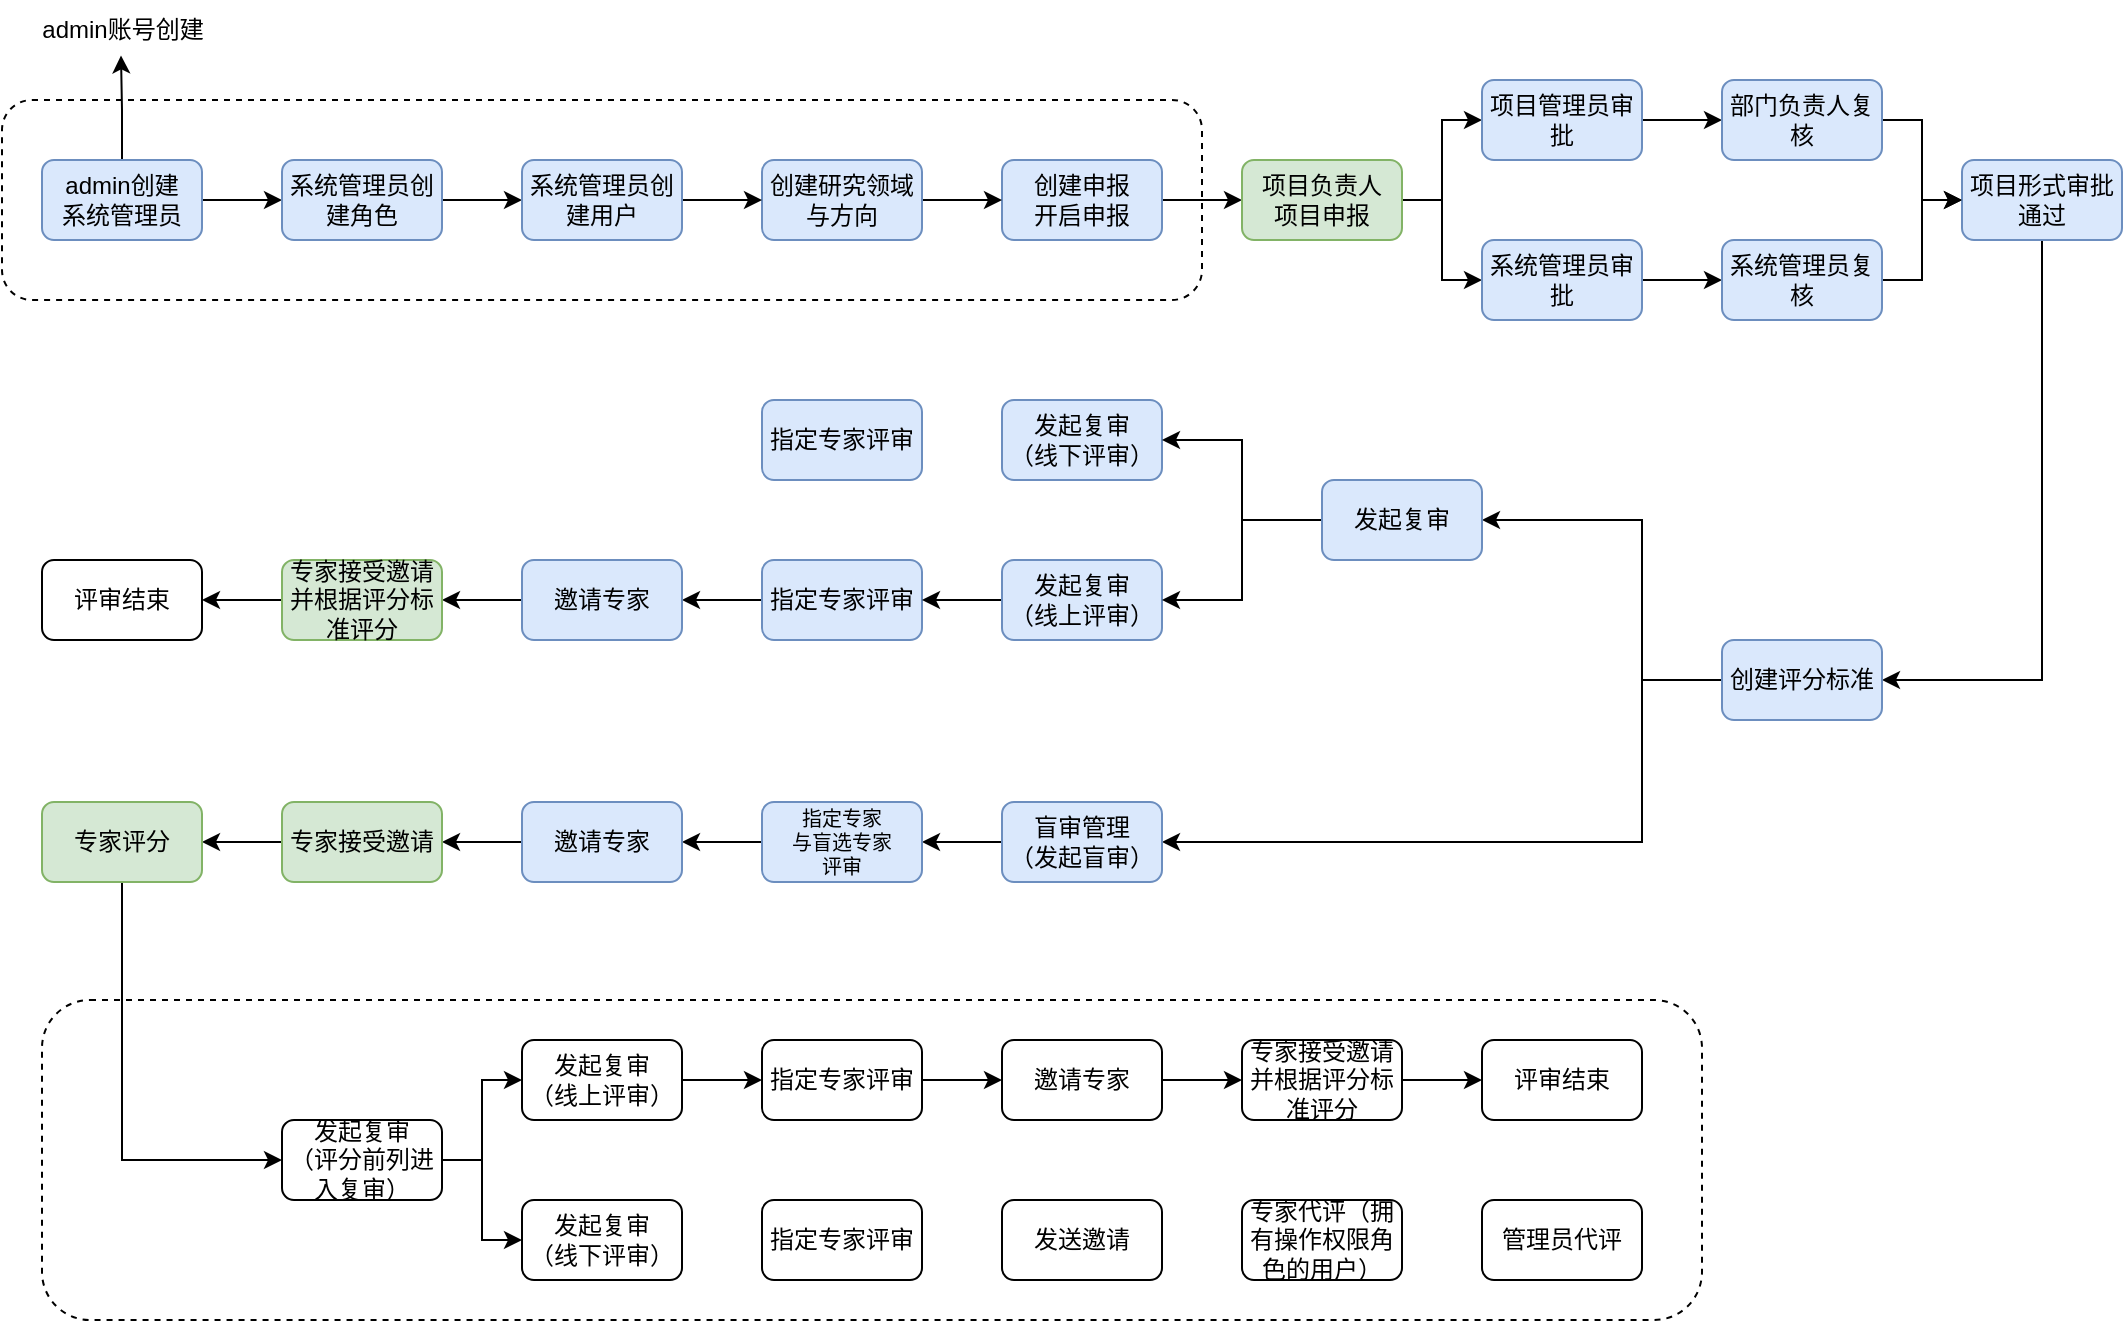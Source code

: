 <mxfile version="21.6.9" type="github">
  <diagram name="第 1 页" id="8AalZhf0SuC_jpaXCOYt">
    <mxGraphModel dx="1207" dy="667" grid="1" gridSize="10" guides="1" tooltips="1" connect="1" arrows="1" fold="1" page="1" pageScale="1" pageWidth="4681" pageHeight="3300" math="0" shadow="0">
      <root>
        <mxCell id="0" />
        <mxCell id="1" parent="0" />
        <mxCell id="mLf53-jrDhpxrXsrKtnD-136" value="" style="rounded=1;whiteSpace=wrap;html=1;dashed=1;" vertex="1" parent="1">
          <mxGeometry x="200" y="580" width="830" height="160" as="geometry" />
        </mxCell>
        <mxCell id="mLf53-jrDhpxrXsrKtnD-4" value="" style="rounded=1;whiteSpace=wrap;html=1;dashed=1;" vertex="1" parent="1">
          <mxGeometry x="180" y="130" width="600" height="100" as="geometry" />
        </mxCell>
        <mxCell id="mLf53-jrDhpxrXsrKtnD-6" style="edgeStyle=orthogonalEdgeStyle;rounded=0;orthogonalLoop=1;jettySize=auto;html=1;exitX=1;exitY=0.5;exitDx=0;exitDy=0;entryX=0;entryY=0.5;entryDx=0;entryDy=0;" edge="1" parent="1" source="mLf53-jrDhpxrXsrKtnD-1" target="mLf53-jrDhpxrXsrKtnD-2">
          <mxGeometry relative="1" as="geometry" />
        </mxCell>
        <mxCell id="mLf53-jrDhpxrXsrKtnD-15" style="edgeStyle=orthogonalEdgeStyle;rounded=0;orthogonalLoop=1;jettySize=auto;html=1;exitX=0.5;exitY=0;exitDx=0;exitDy=0;entryX=0.495;entryY=0.924;entryDx=0;entryDy=0;entryPerimeter=0;" edge="1" parent="1" source="mLf53-jrDhpxrXsrKtnD-1" target="mLf53-jrDhpxrXsrKtnD-5">
          <mxGeometry relative="1" as="geometry" />
        </mxCell>
        <mxCell id="mLf53-jrDhpxrXsrKtnD-1" value="admin创建&lt;br&gt;系统管理员" style="rounded=1;whiteSpace=wrap;html=1;fillColor=#dae8fc;strokeColor=#6c8ebf;" vertex="1" parent="1">
          <mxGeometry x="200" y="160" width="80" height="40" as="geometry" />
        </mxCell>
        <mxCell id="mLf53-jrDhpxrXsrKtnD-10" style="edgeStyle=orthogonalEdgeStyle;rounded=0;orthogonalLoop=1;jettySize=auto;html=1;exitX=1;exitY=0.5;exitDx=0;exitDy=0;" edge="1" parent="1" source="mLf53-jrDhpxrXsrKtnD-2" target="mLf53-jrDhpxrXsrKtnD-9">
          <mxGeometry relative="1" as="geometry" />
        </mxCell>
        <mxCell id="mLf53-jrDhpxrXsrKtnD-2" value="系统管理员创建角色" style="rounded=1;whiteSpace=wrap;html=1;fillColor=#dae8fc;strokeColor=#6c8ebf;" vertex="1" parent="1">
          <mxGeometry x="320" y="160" width="80" height="40" as="geometry" />
        </mxCell>
        <mxCell id="mLf53-jrDhpxrXsrKtnD-13" style="edgeStyle=orthogonalEdgeStyle;rounded=0;orthogonalLoop=1;jettySize=auto;html=1;exitX=1;exitY=0.5;exitDx=0;exitDy=0;entryX=0;entryY=0.5;entryDx=0;entryDy=0;" edge="1" parent="1" source="mLf53-jrDhpxrXsrKtnD-3" target="mLf53-jrDhpxrXsrKtnD-7">
          <mxGeometry relative="1" as="geometry" />
        </mxCell>
        <mxCell id="mLf53-jrDhpxrXsrKtnD-3" value="创建申报&lt;br&gt;开启申报" style="rounded=1;whiteSpace=wrap;html=1;fillColor=#dae8fc;strokeColor=#6c8ebf;" vertex="1" parent="1">
          <mxGeometry x="680" y="160" width="80" height="40" as="geometry" />
        </mxCell>
        <mxCell id="mLf53-jrDhpxrXsrKtnD-5" value="admin账号创建" style="text;html=1;align=center;verticalAlign=middle;resizable=0;points=[];autosize=1;strokeColor=none;fillColor=none;" vertex="1" parent="1">
          <mxGeometry x="190" y="80" width="100" height="30" as="geometry" />
        </mxCell>
        <mxCell id="mLf53-jrDhpxrXsrKtnD-48" style="edgeStyle=orthogonalEdgeStyle;rounded=0;orthogonalLoop=1;jettySize=auto;html=1;exitX=1;exitY=0.5;exitDx=0;exitDy=0;entryX=0;entryY=0.5;entryDx=0;entryDy=0;" edge="1" parent="1" source="mLf53-jrDhpxrXsrKtnD-7" target="mLf53-jrDhpxrXsrKtnD-17">
          <mxGeometry relative="1" as="geometry" />
        </mxCell>
        <mxCell id="mLf53-jrDhpxrXsrKtnD-49" style="edgeStyle=orthogonalEdgeStyle;rounded=0;orthogonalLoop=1;jettySize=auto;html=1;exitX=1;exitY=0.5;exitDx=0;exitDy=0;entryX=0;entryY=0.5;entryDx=0;entryDy=0;" edge="1" parent="1" source="mLf53-jrDhpxrXsrKtnD-7" target="mLf53-jrDhpxrXsrKtnD-35">
          <mxGeometry relative="1" as="geometry" />
        </mxCell>
        <mxCell id="mLf53-jrDhpxrXsrKtnD-7" value="项目负责人&lt;br&gt;项目申报" style="rounded=1;whiteSpace=wrap;html=1;fillColor=#d5e8d4;strokeColor=#82b366;" vertex="1" parent="1">
          <mxGeometry x="800" y="160" width="80" height="40" as="geometry" />
        </mxCell>
        <mxCell id="mLf53-jrDhpxrXsrKtnD-12" style="edgeStyle=orthogonalEdgeStyle;rounded=0;orthogonalLoop=1;jettySize=auto;html=1;exitX=1;exitY=0.5;exitDx=0;exitDy=0;" edge="1" parent="1" source="mLf53-jrDhpxrXsrKtnD-8" target="mLf53-jrDhpxrXsrKtnD-3">
          <mxGeometry relative="1" as="geometry" />
        </mxCell>
        <mxCell id="mLf53-jrDhpxrXsrKtnD-8" value="创建研究领域与方向" style="rounded=1;whiteSpace=wrap;html=1;fillColor=#dae8fc;strokeColor=#6c8ebf;" vertex="1" parent="1">
          <mxGeometry x="560" y="160" width="80" height="40" as="geometry" />
        </mxCell>
        <mxCell id="mLf53-jrDhpxrXsrKtnD-11" style="edgeStyle=orthogonalEdgeStyle;rounded=0;orthogonalLoop=1;jettySize=auto;html=1;exitX=1;exitY=0.5;exitDx=0;exitDy=0;entryX=0;entryY=0.5;entryDx=0;entryDy=0;" edge="1" parent="1" source="mLf53-jrDhpxrXsrKtnD-9" target="mLf53-jrDhpxrXsrKtnD-8">
          <mxGeometry relative="1" as="geometry" />
        </mxCell>
        <mxCell id="mLf53-jrDhpxrXsrKtnD-9" value="系统管理员创建用户" style="rounded=1;whiteSpace=wrap;html=1;fillColor=#dae8fc;strokeColor=#6c8ebf;" vertex="1" parent="1">
          <mxGeometry x="440" y="160" width="80" height="40" as="geometry" />
        </mxCell>
        <mxCell id="mLf53-jrDhpxrXsrKtnD-50" style="edgeStyle=orthogonalEdgeStyle;rounded=0;orthogonalLoop=1;jettySize=auto;html=1;exitX=1;exitY=0.5;exitDx=0;exitDy=0;" edge="1" parent="1" source="mLf53-jrDhpxrXsrKtnD-17" target="mLf53-jrDhpxrXsrKtnD-18">
          <mxGeometry relative="1" as="geometry" />
        </mxCell>
        <mxCell id="mLf53-jrDhpxrXsrKtnD-17" value="项目管理员审批" style="rounded=1;whiteSpace=wrap;html=1;fillColor=#dae8fc;strokeColor=#6c8ebf;" vertex="1" parent="1">
          <mxGeometry x="920" y="120" width="80" height="40" as="geometry" />
        </mxCell>
        <mxCell id="mLf53-jrDhpxrXsrKtnD-52" style="edgeStyle=orthogonalEdgeStyle;rounded=0;orthogonalLoop=1;jettySize=auto;html=1;exitX=1;exitY=0.5;exitDx=0;exitDy=0;entryX=0;entryY=0.5;entryDx=0;entryDy=0;" edge="1" parent="1" source="mLf53-jrDhpxrXsrKtnD-18" target="mLf53-jrDhpxrXsrKtnD-19">
          <mxGeometry relative="1" as="geometry" />
        </mxCell>
        <mxCell id="mLf53-jrDhpxrXsrKtnD-18" value="部门负责人复核" style="rounded=1;whiteSpace=wrap;html=1;fillColor=#dae8fc;strokeColor=#6c8ebf;" vertex="1" parent="1">
          <mxGeometry x="1040" y="120" width="80" height="40" as="geometry" />
        </mxCell>
        <mxCell id="mLf53-jrDhpxrXsrKtnD-54" style="edgeStyle=orthogonalEdgeStyle;rounded=0;orthogonalLoop=1;jettySize=auto;html=1;exitX=0.5;exitY=1;exitDx=0;exitDy=0;entryX=1;entryY=0.5;entryDx=0;entryDy=0;" edge="1" parent="1" source="mLf53-jrDhpxrXsrKtnD-19" target="mLf53-jrDhpxrXsrKtnD-23">
          <mxGeometry relative="1" as="geometry" />
        </mxCell>
        <mxCell id="mLf53-jrDhpxrXsrKtnD-19" value="项目形式审批通过" style="rounded=1;whiteSpace=wrap;html=1;fillColor=#dae8fc;strokeColor=#6c8ebf;" vertex="1" parent="1">
          <mxGeometry x="1160" y="160" width="80" height="40" as="geometry" />
        </mxCell>
        <mxCell id="mLf53-jrDhpxrXsrKtnD-56" style="edgeStyle=orthogonalEdgeStyle;rounded=0;orthogonalLoop=1;jettySize=auto;html=1;exitX=0;exitY=0.5;exitDx=0;exitDy=0;entryX=1;entryY=0.5;entryDx=0;entryDy=0;" edge="1" parent="1" source="mLf53-jrDhpxrXsrKtnD-23" target="mLf53-jrDhpxrXsrKtnD-34">
          <mxGeometry relative="1" as="geometry">
            <Array as="points">
              <mxPoint x="1000" y="420" />
              <mxPoint x="1000" y="501" />
            </Array>
          </mxGeometry>
        </mxCell>
        <mxCell id="mLf53-jrDhpxrXsrKtnD-75" style="edgeStyle=orthogonalEdgeStyle;rounded=0;orthogonalLoop=1;jettySize=auto;html=1;exitX=0;exitY=0.5;exitDx=0;exitDy=0;entryX=1;entryY=0.5;entryDx=0;entryDy=0;" edge="1" parent="1" source="mLf53-jrDhpxrXsrKtnD-23" target="mLf53-jrDhpxrXsrKtnD-74">
          <mxGeometry relative="1" as="geometry">
            <Array as="points">
              <mxPoint x="1000" y="420" />
              <mxPoint x="1000" y="340" />
            </Array>
          </mxGeometry>
        </mxCell>
        <mxCell id="mLf53-jrDhpxrXsrKtnD-23" value="创建评分标准" style="rounded=1;whiteSpace=wrap;html=1;fillColor=#dae8fc;strokeColor=#6c8ebf;" vertex="1" parent="1">
          <mxGeometry x="1040" y="400" width="80" height="40" as="geometry" />
        </mxCell>
        <mxCell id="mLf53-jrDhpxrXsrKtnD-71" style="edgeStyle=orthogonalEdgeStyle;rounded=0;orthogonalLoop=1;jettySize=auto;html=1;exitX=0;exitY=0.5;exitDx=0;exitDy=0;entryX=1;entryY=0.5;entryDx=0;entryDy=0;" edge="1" parent="1" source="mLf53-jrDhpxrXsrKtnD-24" target="mLf53-jrDhpxrXsrKtnD-64">
          <mxGeometry relative="1" as="geometry" />
        </mxCell>
        <mxCell id="mLf53-jrDhpxrXsrKtnD-24" value="指定专家评审" style="rounded=1;whiteSpace=wrap;html=1;fillColor=#dae8fc;strokeColor=#6c8ebf;" vertex="1" parent="1">
          <mxGeometry x="560" y="360" width="80" height="40" as="geometry" />
        </mxCell>
        <mxCell id="mLf53-jrDhpxrXsrKtnD-59" style="edgeStyle=orthogonalEdgeStyle;rounded=0;orthogonalLoop=1;jettySize=auto;html=1;exitX=0;exitY=0.5;exitDx=0;exitDy=0;entryX=1;entryY=0.5;entryDx=0;entryDy=0;" edge="1" parent="1" source="mLf53-jrDhpxrXsrKtnD-33" target="mLf53-jrDhpxrXsrKtnD-24">
          <mxGeometry relative="1" as="geometry" />
        </mxCell>
        <mxCell id="mLf53-jrDhpxrXsrKtnD-33" value="发起复审&lt;br&gt;（线上评审）" style="rounded=1;whiteSpace=wrap;html=1;fillColor=#dae8fc;strokeColor=#6c8ebf;" vertex="1" parent="1">
          <mxGeometry x="680" y="360" width="80" height="40" as="geometry" />
        </mxCell>
        <mxCell id="mLf53-jrDhpxrXsrKtnD-62" style="edgeStyle=orthogonalEdgeStyle;rounded=0;orthogonalLoop=1;jettySize=auto;html=1;exitX=0;exitY=0.5;exitDx=0;exitDy=0;entryX=1;entryY=0.5;entryDx=0;entryDy=0;" edge="1" parent="1" source="mLf53-jrDhpxrXsrKtnD-34" target="mLf53-jrDhpxrXsrKtnD-61">
          <mxGeometry relative="1" as="geometry" />
        </mxCell>
        <mxCell id="mLf53-jrDhpxrXsrKtnD-34" value="盲审管理&lt;br&gt;（发起盲审）" style="rounded=1;whiteSpace=wrap;html=1;fillColor=#dae8fc;strokeColor=#6c8ebf;" vertex="1" parent="1">
          <mxGeometry x="680" y="481" width="80" height="40" as="geometry" />
        </mxCell>
        <mxCell id="mLf53-jrDhpxrXsrKtnD-51" style="edgeStyle=orthogonalEdgeStyle;rounded=0;orthogonalLoop=1;jettySize=auto;html=1;exitX=1;exitY=0.5;exitDx=0;exitDy=0;entryX=0;entryY=0.5;entryDx=0;entryDy=0;" edge="1" parent="1" source="mLf53-jrDhpxrXsrKtnD-35" target="mLf53-jrDhpxrXsrKtnD-38">
          <mxGeometry relative="1" as="geometry" />
        </mxCell>
        <mxCell id="mLf53-jrDhpxrXsrKtnD-35" value="系统管理员审批" style="rounded=1;whiteSpace=wrap;html=1;fillColor=#dae8fc;strokeColor=#6c8ebf;" vertex="1" parent="1">
          <mxGeometry x="920" y="200" width="80" height="40" as="geometry" />
        </mxCell>
        <mxCell id="mLf53-jrDhpxrXsrKtnD-53" style="edgeStyle=orthogonalEdgeStyle;rounded=0;orthogonalLoop=1;jettySize=auto;html=1;exitX=1;exitY=0.5;exitDx=0;exitDy=0;entryX=0;entryY=0.5;entryDx=0;entryDy=0;" edge="1" parent="1" source="mLf53-jrDhpxrXsrKtnD-38" target="mLf53-jrDhpxrXsrKtnD-19">
          <mxGeometry relative="1" as="geometry" />
        </mxCell>
        <mxCell id="mLf53-jrDhpxrXsrKtnD-38" value="系统管理员复核" style="rounded=1;whiteSpace=wrap;html=1;fillColor=#dae8fc;strokeColor=#6c8ebf;" vertex="1" parent="1">
          <mxGeometry x="1040" y="200" width="80" height="40" as="geometry" />
        </mxCell>
        <mxCell id="mLf53-jrDhpxrXsrKtnD-96" style="edgeStyle=orthogonalEdgeStyle;rounded=0;orthogonalLoop=1;jettySize=auto;html=1;exitX=0;exitY=0.5;exitDx=0;exitDy=0;entryX=1;entryY=0.5;entryDx=0;entryDy=0;" edge="1" parent="1" source="mLf53-jrDhpxrXsrKtnD-61" target="mLf53-jrDhpxrXsrKtnD-65">
          <mxGeometry relative="1" as="geometry" />
        </mxCell>
        <mxCell id="mLf53-jrDhpxrXsrKtnD-61" value="指定专家&lt;br style=&quot;font-size: 10px;&quot;&gt;与盲选专家&lt;br style=&quot;font-size: 10px;&quot;&gt;评审" style="rounded=1;whiteSpace=wrap;html=1;fontSize=10;fillColor=#dae8fc;strokeColor=#6c8ebf;" vertex="1" parent="1">
          <mxGeometry x="560" y="481" width="80" height="40" as="geometry" />
        </mxCell>
        <mxCell id="mLf53-jrDhpxrXsrKtnD-70" style="edgeStyle=orthogonalEdgeStyle;rounded=0;orthogonalLoop=1;jettySize=auto;html=1;exitX=0;exitY=0.5;exitDx=0;exitDy=0;entryX=1;entryY=0.5;entryDx=0;entryDy=0;" edge="1" parent="1" source="mLf53-jrDhpxrXsrKtnD-64" target="mLf53-jrDhpxrXsrKtnD-66">
          <mxGeometry relative="1" as="geometry" />
        </mxCell>
        <mxCell id="mLf53-jrDhpxrXsrKtnD-64" value="邀请专家" style="rounded=1;whiteSpace=wrap;html=1;fillColor=#dae8fc;strokeColor=#6c8ebf;" vertex="1" parent="1">
          <mxGeometry x="440" y="360" width="80" height="40" as="geometry" />
        </mxCell>
        <mxCell id="mLf53-jrDhpxrXsrKtnD-97" style="edgeStyle=orthogonalEdgeStyle;rounded=0;orthogonalLoop=1;jettySize=auto;html=1;exitX=0;exitY=0.5;exitDx=0;exitDy=0;entryX=1;entryY=0.5;entryDx=0;entryDy=0;" edge="1" parent="1" source="mLf53-jrDhpxrXsrKtnD-65" target="mLf53-jrDhpxrXsrKtnD-67">
          <mxGeometry relative="1" as="geometry" />
        </mxCell>
        <mxCell id="mLf53-jrDhpxrXsrKtnD-65" value="邀请专家" style="rounded=1;whiteSpace=wrap;html=1;fillColor=#dae8fc;strokeColor=#6c8ebf;" vertex="1" parent="1">
          <mxGeometry x="440" y="481" width="80" height="40" as="geometry" />
        </mxCell>
        <mxCell id="mLf53-jrDhpxrXsrKtnD-69" style="edgeStyle=orthogonalEdgeStyle;rounded=0;orthogonalLoop=1;jettySize=auto;html=1;exitX=0;exitY=0.5;exitDx=0;exitDy=0;entryX=1;entryY=0.5;entryDx=0;entryDy=0;" edge="1" parent="1" source="mLf53-jrDhpxrXsrKtnD-66">
          <mxGeometry relative="1" as="geometry">
            <mxPoint x="280" y="380" as="targetPoint" />
          </mxGeometry>
        </mxCell>
        <mxCell id="mLf53-jrDhpxrXsrKtnD-66" value="专家接受邀请并根据评分标准评分" style="rounded=1;whiteSpace=wrap;html=1;strokeColor=#82b366;fillColor=#d5e8d4;" vertex="1" parent="1">
          <mxGeometry x="320" y="360" width="80" height="40" as="geometry" />
        </mxCell>
        <mxCell id="mLf53-jrDhpxrXsrKtnD-117" style="edgeStyle=orthogonalEdgeStyle;rounded=0;orthogonalLoop=1;jettySize=auto;html=1;exitX=0;exitY=0.5;exitDx=0;exitDy=0;" edge="1" parent="1" source="mLf53-jrDhpxrXsrKtnD-67" target="mLf53-jrDhpxrXsrKtnD-115">
          <mxGeometry relative="1" as="geometry" />
        </mxCell>
        <mxCell id="mLf53-jrDhpxrXsrKtnD-67" value="专家接受邀请" style="rounded=1;whiteSpace=wrap;html=1;strokeColor=#82b366;fillColor=#d5e8d4;" vertex="1" parent="1">
          <mxGeometry x="320" y="481" width="80" height="40" as="geometry" />
        </mxCell>
        <mxCell id="mLf53-jrDhpxrXsrKtnD-72" value="评审结束" style="rounded=1;whiteSpace=wrap;html=1;" vertex="1" parent="1">
          <mxGeometry x="200" y="360" width="80" height="40" as="geometry" />
        </mxCell>
        <mxCell id="mLf53-jrDhpxrXsrKtnD-73" value="发起复审&lt;br&gt;（线下评审）" style="rounded=1;whiteSpace=wrap;html=1;fillColor=#dae8fc;strokeColor=#6c8ebf;" vertex="1" parent="1">
          <mxGeometry x="680" y="280" width="80" height="40" as="geometry" />
        </mxCell>
        <mxCell id="mLf53-jrDhpxrXsrKtnD-76" style="edgeStyle=orthogonalEdgeStyle;rounded=0;orthogonalLoop=1;jettySize=auto;html=1;exitX=0;exitY=0.5;exitDx=0;exitDy=0;entryX=1;entryY=0.5;entryDx=0;entryDy=0;" edge="1" parent="1" source="mLf53-jrDhpxrXsrKtnD-74" target="mLf53-jrDhpxrXsrKtnD-33">
          <mxGeometry relative="1" as="geometry" />
        </mxCell>
        <mxCell id="mLf53-jrDhpxrXsrKtnD-77" style="edgeStyle=orthogonalEdgeStyle;rounded=0;orthogonalLoop=1;jettySize=auto;html=1;exitX=0;exitY=0.5;exitDx=0;exitDy=0;entryX=1;entryY=0.5;entryDx=0;entryDy=0;" edge="1" parent="1" source="mLf53-jrDhpxrXsrKtnD-74" target="mLf53-jrDhpxrXsrKtnD-73">
          <mxGeometry relative="1" as="geometry" />
        </mxCell>
        <mxCell id="mLf53-jrDhpxrXsrKtnD-74" value="发起复审" style="rounded=1;whiteSpace=wrap;html=1;fillColor=#dae8fc;strokeColor=#6c8ebf;" vertex="1" parent="1">
          <mxGeometry x="840" y="320" width="80" height="40" as="geometry" />
        </mxCell>
        <mxCell id="mLf53-jrDhpxrXsrKtnD-78" value="指定专家评审" style="rounded=1;whiteSpace=wrap;html=1;fillColor=#dae8fc;strokeColor=#6c8ebf;" vertex="1" parent="1">
          <mxGeometry x="560" y="280" width="80" height="40" as="geometry" />
        </mxCell>
        <mxCell id="mLf53-jrDhpxrXsrKtnD-116" style="edgeStyle=orthogonalEdgeStyle;rounded=0;orthogonalLoop=1;jettySize=auto;html=1;exitX=0.5;exitY=1;exitDx=0;exitDy=0;entryX=0;entryY=0.5;entryDx=0;entryDy=0;" edge="1" parent="1" source="mLf53-jrDhpxrXsrKtnD-115" target="mLf53-jrDhpxrXsrKtnD-92">
          <mxGeometry relative="1" as="geometry" />
        </mxCell>
        <mxCell id="mLf53-jrDhpxrXsrKtnD-115" value="专家评分" style="rounded=1;whiteSpace=wrap;html=1;strokeColor=#82b366;fillColor=#d5e8d4;" vertex="1" parent="1">
          <mxGeometry x="200" y="481" width="80" height="40" as="geometry" />
        </mxCell>
        <mxCell id="mLf53-jrDhpxrXsrKtnD-92" value="发起复审&lt;br&gt;（评分前列进入复审）" style="rounded=1;whiteSpace=wrap;html=1;" vertex="1" parent="1">
          <mxGeometry x="320" y="640" width="80" height="40" as="geometry" />
        </mxCell>
        <mxCell id="mLf53-jrDhpxrXsrKtnD-81" value="指定专家评审" style="rounded=1;whiteSpace=wrap;html=1;" vertex="1" parent="1">
          <mxGeometry x="560" y="600" width="80" height="40" as="geometry" />
        </mxCell>
        <mxCell id="mLf53-jrDhpxrXsrKtnD-103" style="edgeStyle=orthogonalEdgeStyle;rounded=0;orthogonalLoop=1;jettySize=auto;html=1;exitX=1;exitY=0.5;exitDx=0;exitDy=0;entryX=0;entryY=0.5;entryDx=0;entryDy=0;" edge="1" parent="1" source="mLf53-jrDhpxrXsrKtnD-83" target="mLf53-jrDhpxrXsrKtnD-81">
          <mxGeometry relative="1" as="geometry" />
        </mxCell>
        <mxCell id="mLf53-jrDhpxrXsrKtnD-83" value="发起复审&lt;br&gt;（线上评审）" style="rounded=1;whiteSpace=wrap;html=1;" vertex="1" parent="1">
          <mxGeometry x="440" y="600" width="80" height="40" as="geometry" />
        </mxCell>
        <mxCell id="mLf53-jrDhpxrXsrKtnD-112" style="edgeStyle=orthogonalEdgeStyle;rounded=0;orthogonalLoop=1;jettySize=auto;html=1;exitX=1;exitY=0.5;exitDx=0;exitDy=0;entryX=0;entryY=0.5;entryDx=0;entryDy=0;" edge="1" parent="1" source="mLf53-jrDhpxrXsrKtnD-92" target="mLf53-jrDhpxrXsrKtnD-83">
          <mxGeometry relative="1" as="geometry" />
        </mxCell>
        <mxCell id="mLf53-jrDhpxrXsrKtnD-85" value="邀请专家" style="rounded=1;whiteSpace=wrap;html=1;" vertex="1" parent="1">
          <mxGeometry x="680" y="600" width="80" height="40" as="geometry" />
        </mxCell>
        <mxCell id="mLf53-jrDhpxrXsrKtnD-104" style="edgeStyle=orthogonalEdgeStyle;rounded=0;orthogonalLoop=1;jettySize=auto;html=1;exitX=1;exitY=0.5;exitDx=0;exitDy=0;entryX=0;entryY=0.5;entryDx=0;entryDy=0;" edge="1" parent="1" source="mLf53-jrDhpxrXsrKtnD-81" target="mLf53-jrDhpxrXsrKtnD-85">
          <mxGeometry relative="1" as="geometry" />
        </mxCell>
        <mxCell id="mLf53-jrDhpxrXsrKtnD-87" value="专家接受邀请并根据评分标准评分" style="rounded=1;whiteSpace=wrap;html=1;" vertex="1" parent="1">
          <mxGeometry x="800" y="600" width="80" height="40" as="geometry" />
        </mxCell>
        <mxCell id="mLf53-jrDhpxrXsrKtnD-105" style="edgeStyle=orthogonalEdgeStyle;rounded=0;orthogonalLoop=1;jettySize=auto;html=1;exitX=1;exitY=0.5;exitDx=0;exitDy=0;entryX=0;entryY=0.5;entryDx=0;entryDy=0;" edge="1" parent="1" source="mLf53-jrDhpxrXsrKtnD-85" target="mLf53-jrDhpxrXsrKtnD-87">
          <mxGeometry relative="1" as="geometry" />
        </mxCell>
        <mxCell id="mLf53-jrDhpxrXsrKtnD-88" value="评审结束" style="rounded=1;whiteSpace=wrap;html=1;" vertex="1" parent="1">
          <mxGeometry x="920" y="600" width="80" height="40" as="geometry" />
        </mxCell>
        <mxCell id="mLf53-jrDhpxrXsrKtnD-106" style="edgeStyle=orthogonalEdgeStyle;rounded=0;orthogonalLoop=1;jettySize=auto;html=1;exitX=1;exitY=0.5;exitDx=0;exitDy=0;entryX=0;entryY=0.5;entryDx=0;entryDy=0;" edge="1" parent="1" source="mLf53-jrDhpxrXsrKtnD-87" target="mLf53-jrDhpxrXsrKtnD-88">
          <mxGeometry relative="1" as="geometry" />
        </mxCell>
        <mxCell id="mLf53-jrDhpxrXsrKtnD-107" value="发起复审&lt;br&gt;（线下评审）" style="rounded=1;whiteSpace=wrap;html=1;" vertex="1" parent="1">
          <mxGeometry x="440" y="680" width="80" height="40" as="geometry" />
        </mxCell>
        <mxCell id="mLf53-jrDhpxrXsrKtnD-114" style="edgeStyle=orthogonalEdgeStyle;rounded=0;orthogonalLoop=1;jettySize=auto;html=1;exitX=1;exitY=0.5;exitDx=0;exitDy=0;entryX=0;entryY=0.5;entryDx=0;entryDy=0;" edge="1" parent="1" source="mLf53-jrDhpxrXsrKtnD-92" target="mLf53-jrDhpxrXsrKtnD-107">
          <mxGeometry relative="1" as="geometry" />
        </mxCell>
        <mxCell id="mLf53-jrDhpxrXsrKtnD-108" value="指定专家评审" style="rounded=1;whiteSpace=wrap;html=1;" vertex="1" parent="1">
          <mxGeometry x="560" y="680" width="80" height="40" as="geometry" />
        </mxCell>
        <mxCell id="mLf53-jrDhpxrXsrKtnD-134" value="发送邀请" style="rounded=1;whiteSpace=wrap;html=1;" vertex="1" parent="1">
          <mxGeometry x="680" y="680" width="80" height="40" as="geometry" />
        </mxCell>
        <mxCell id="mLf53-jrDhpxrXsrKtnD-135" value="专家代评（拥有操作权限角色的用户）" style="rounded=1;whiteSpace=wrap;html=1;" vertex="1" parent="1">
          <mxGeometry x="800" y="680" width="80" height="40" as="geometry" />
        </mxCell>
        <mxCell id="mLf53-jrDhpxrXsrKtnD-137" value="管理员代评" style="rounded=1;whiteSpace=wrap;html=1;" vertex="1" parent="1">
          <mxGeometry x="920" y="680" width="80" height="40" as="geometry" />
        </mxCell>
      </root>
    </mxGraphModel>
  </diagram>
</mxfile>
